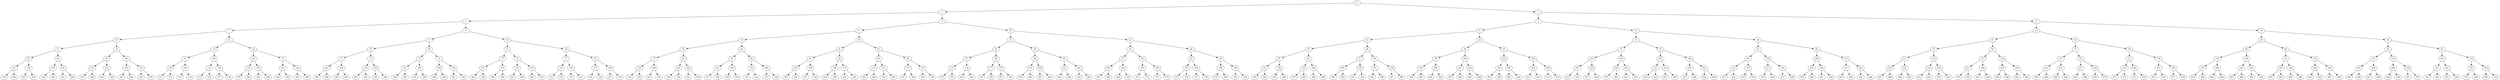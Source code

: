strict digraph "" {
	0 -> 1;
	0 -> 2;
	1 -> 3;
	1 -> 4;
	2 -> 5;
	2 -> 6;
	3 -> 7;
	3 -> 8;
	4 -> 9;
	4 -> 10;
	5 -> 11;
	5 -> 12;
	6 -> 13;
	6 -> 14;
	7 -> 15;
	7 -> 16;
	8 -> 17;
	8 -> 18;
	9 -> 19;
	9 -> 20;
	10 -> 21;
	10 -> 22;
	11 -> 23;
	11 -> 24;
	12 -> 25;
	12 -> 26;
	13 -> 27;
	13 -> 28;
	14 -> 29;
	14 -> 30;
	15 -> 31;
	15 -> 32;
	16 -> 33;
	16 -> 34;
	17 -> 35;
	17 -> 36;
	18 -> 37;
	18 -> 38;
	19 -> 39;
	19 -> 40;
	20 -> 41;
	20 -> 42;
	21 -> 43;
	21 -> 44;
	22 -> 45;
	22 -> 46;
	23 -> 47;
	23 -> 48;
	24 -> 49;
	24 -> 50;
	25 -> 51;
	25 -> 52;
	26 -> 53;
	26 -> 54;
	27 -> 55;
	27 -> 56;
	28 -> 57;
	28 -> 58;
	29 -> 59;
	29 -> 60;
	30 -> 61;
	30 -> 62;
	31 -> 63;
	31 -> 64;
	32 -> 65;
	32 -> 66;
	33 -> 67;
	33 -> 68;
	34 -> 69;
	34 -> 70;
	35 -> 71;
	35 -> 72;
	36 -> 73;
	36 -> 74;
	37 -> 75;
	37 -> 76;
	38 -> 77;
	38 -> 78;
	39 -> 79;
	39 -> 80;
	40 -> 81;
	40 -> 82;
	41 -> 83;
	41 -> 84;
	42 -> 85;
	42 -> 86;
	43 -> 87;
	43 -> 88;
	44 -> 89;
	44 -> 90;
	45 -> 91;
	45 -> 92;
	46 -> 93;
	46 -> 94;
	47 -> 95;
	47 -> 96;
	48 -> 97;
	48 -> 98;
	49 -> 99;
	49 -> 100;
	50 -> 101;
	50 -> 102;
	51 -> 103;
	51 -> 104;
	52 -> 105;
	52 -> 106;
	53 -> 107;
	53 -> 108;
	54 -> 109;
	54 -> 110;
	55 -> 111;
	55 -> 112;
	56 -> 113;
	56 -> 114;
	57 -> 115;
	57 -> 116;
	58 -> 117;
	58 -> 118;
	59 -> 119;
	59 -> 120;
	60 -> 121;
	60 -> 122;
	61 -> 123;
	61 -> 124;
	62 -> 125;
	62 -> 126;
	63 -> 127;
	63 -> 128;
	64 -> 129;
	64 -> 130;
	65 -> 131;
	65 -> 132;
	66 -> 133;
	66 -> 134;
	67 -> 135;
	67 -> 136;
	68 -> 137;
	68 -> 138;
	69 -> 139;
	69 -> 140;
	70 -> 141;
	70 -> 142;
	71 -> 143;
	71 -> 144;
	72 -> 145;
	72 -> 146;
	73 -> 147;
	73 -> 148;
	74 -> 149;
	74 -> 150;
	75 -> 151;
	75 -> 152;
	76 -> 153;
	76 -> 154;
	77 -> 155;
	77 -> 156;
	78 -> 157;
	78 -> 158;
	79 -> 159;
	79 -> 160;
	80 -> 161;
	80 -> 162;
	81 -> 163;
	81 -> 164;
	82 -> 165;
	82 -> 166;
	83 -> 167;
	83 -> 168;
	84 -> 169;
	84 -> 170;
	85 -> 171;
	85 -> 172;
	86 -> 173;
	86 -> 174;
	87 -> 175;
	87 -> 176;
	88 -> 177;
	88 -> 178;
	89 -> 179;
	89 -> 180;
	90 -> 181;
	90 -> 182;
	91 -> 183;
	91 -> 184;
	92 -> 185;
	92 -> 186;
	93 -> 187;
	93 -> 188;
	94 -> 189;
	94 -> 190;
	95 -> 191;
	95 -> 192;
	96 -> 193;
	96 -> 194;
	97 -> 195;
	97 -> 196;
	98 -> 197;
	98 -> 198;
	99 -> 199;
	99 -> 200;
	100 -> 201;
	100 -> 202;
	101 -> 203;
	101 -> 204;
	102 -> 205;
	102 -> 206;
	103 -> 207;
	103 -> 208;
	104 -> 209;
	104 -> 210;
	105 -> 211;
	105 -> 212;
	106 -> 213;
	106 -> 214;
	107 -> 215;
	107 -> 216;
	108 -> 217;
	108 -> 218;
	109 -> 219;
	109 -> 220;
	110 -> 221;
	110 -> 222;
	111 -> 223;
	111 -> 224;
	112 -> 225;
	112 -> 226;
	113 -> 227;
	113 -> 228;
	114 -> 229;
	114 -> 230;
	115 -> 231;
	115 -> 232;
	116 -> 233;
	116 -> 234;
	117 -> 235;
	117 -> 236;
	118 -> 237;
	118 -> 238;
	119 -> 239;
	119 -> 240;
	120 -> 241;
	120 -> 242;
	121 -> 243;
	121 -> 244;
	122 -> 245;
	122 -> 246;
	123 -> 247;
	123 -> 248;
	124 -> 249;
	124 -> 250;
	125 -> 251;
	125 -> 252;
	126 -> 253;
	126 -> 254;
	127 -> 255;
	127 -> 256;
	128 -> 257;
	128 -> 258;
	129 -> 259;
	129 -> 260;
	130 -> 261;
	130 -> 262;
	131 -> 263;
	131 -> 264;
	132 -> 265;
	132 -> 266;
	133 -> 267;
	133 -> 268;
	134 -> 269;
	134 -> 270;
	135 -> 271;
	135 -> 272;
	136 -> 273;
	136 -> 274;
	137 -> 275;
	137 -> 276;
	138 -> 277;
	138 -> 278;
	139 -> 279;
	139 -> 280;
	140 -> 281;
	140 -> 282;
	141 -> 283;
	141 -> 284;
	142 -> 285;
	142 -> 286;
	143 -> 287;
	143 -> 288;
	144 -> 289;
	144 -> 290;
	145 -> 291;
	145 -> 292;
	146 -> 293;
	146 -> 294;
	147 -> 295;
	147 -> 296;
	148 -> 297;
	148 -> 298;
	149 -> 299;
	149 -> 300;
	150 -> 301;
	150 -> 302;
	151 -> 303;
	151 -> 304;
	152 -> 305;
	152 -> 306;
	153 -> 307;
	153 -> 308;
	154 -> 309;
	154 -> 310;
	155 -> 311;
	155 -> 312;
	156 -> 313;
	156 -> 314;
	157 -> 315;
	157 -> 316;
	158 -> 317;
	158 -> 318;
	159 -> 319;
	159 -> 320;
	160 -> 321;
	160 -> 322;
	161 -> 323;
	161 -> 324;
	162 -> 325;
	162 -> 326;
	163 -> 327;
	163 -> 328;
	164 -> 329;
	164 -> 330;
	165 -> 331;
	165 -> 332;
	166 -> 333;
	166 -> 334;
	167 -> 335;
	167 -> 336;
	168 -> 337;
	168 -> 338;
	169 -> 339;
	169 -> 340;
	170 -> 341;
	170 -> 342;
	171 -> 343;
	171 -> 344;
	172 -> 345;
	172 -> 346;
	173 -> 347;
	173 -> 348;
	174 -> 349;
	174 -> 350;
	175 -> 351;
	175 -> 352;
	176 -> 353;
	176 -> 354;
	177 -> 355;
	177 -> 356;
	178 -> 357;
	178 -> 358;
	179 -> 359;
	179 -> 360;
	180 -> 361;
	180 -> 362;
	181 -> 363;
	181 -> 364;
	182 -> 365;
	182 -> 366;
	183 -> 367;
	183 -> 368;
	184 -> 369;
	184 -> 370;
	185 -> 371;
	185 -> 372;
	186 -> 373;
	186 -> 374;
	187 -> 375;
	187 -> 376;
	188 -> 377;
	188 -> 378;
	189 -> 379;
	189 -> 380;
	190 -> 381;
	190 -> 382;
	191 -> 383;
	191 -> 384;
	192 -> 385;
	192 -> 386;
	193 -> 387;
	193 -> 388;
	194 -> 389;
	194 -> 390;
	195 -> 391;
	195 -> 392;
	196 -> 393;
	196 -> 394;
	197 -> 395;
	197 -> 396;
	198 -> 397;
	198 -> 398;
	199 -> 399;
	199 -> 400;
	200 -> 401;
	200 -> 402;
	201 -> 403;
	201 -> 404;
	202 -> 405;
	202 -> 406;
	203 -> 407;
	203 -> 408;
	204 -> 409;
	204 -> 410;
	205 -> 411;
	205 -> 412;
	206 -> 413;
	206 -> 414;
	207 -> 415;
	207 -> 416;
	208 -> 417;
	208 -> 418;
	209 -> 419;
	209 -> 420;
	210 -> 421;
	210 -> 422;
	211 -> 423;
	211 -> 424;
	212 -> 425;
	212 -> 426;
	213 -> 427;
	213 -> 428;
	214 -> 429;
	214 -> 430;
	215 -> 431;
	215 -> 432;
	216 -> 433;
	216 -> 434;
	217 -> 435;
	217 -> 436;
	218 -> 437;
	218 -> 438;
	219 -> 439;
	219 -> 440;
	220 -> 441;
	220 -> 442;
	221 -> 443;
	221 -> 444;
	222 -> 445;
	222 -> 446;
	223 -> 447;
	223 -> 448;
	224 -> 449;
	224 -> 450;
	225 -> 451;
	225 -> 452;
	226 -> 453;
	226 -> 454;
	227 -> 455;
	227 -> 456;
	228 -> 457;
	228 -> 458;
	229 -> 459;
	229 -> 460;
	230 -> 461;
	230 -> 462;
	231 -> 463;
	231 -> 464;
	232 -> 465;
	232 -> 466;
	233 -> 467;
	233 -> 468;
	234 -> 469;
	234 -> 470;
	235 -> 471;
	235 -> 472;
	236 -> 473;
	236 -> 474;
	237 -> 475;
	237 -> 476;
	238 -> 477;
	238 -> 478;
	239 -> 479;
	239 -> 480;
	240 -> 481;
	240 -> 482;
	241 -> 483;
	241 -> 484;
	242 -> 485;
	242 -> 486;
	243 -> 487;
	243 -> 488;
	244 -> 489;
	244 -> 490;
	245 -> 491;
	245 -> 492;
	246 -> 493;
	246 -> 494;
	247 -> 495;
	247 -> 496;
	248 -> 497;
	248 -> 498;
	249 -> 499;
	249 -> 500;
	250 -> 501;
	250 -> 502;
	251 -> 503;
	251 -> 504;
	252 -> 505;
	252 -> 506;
	253 -> 507;
	253 -> 508;
	254 -> 509;
	254 -> 510;
}
